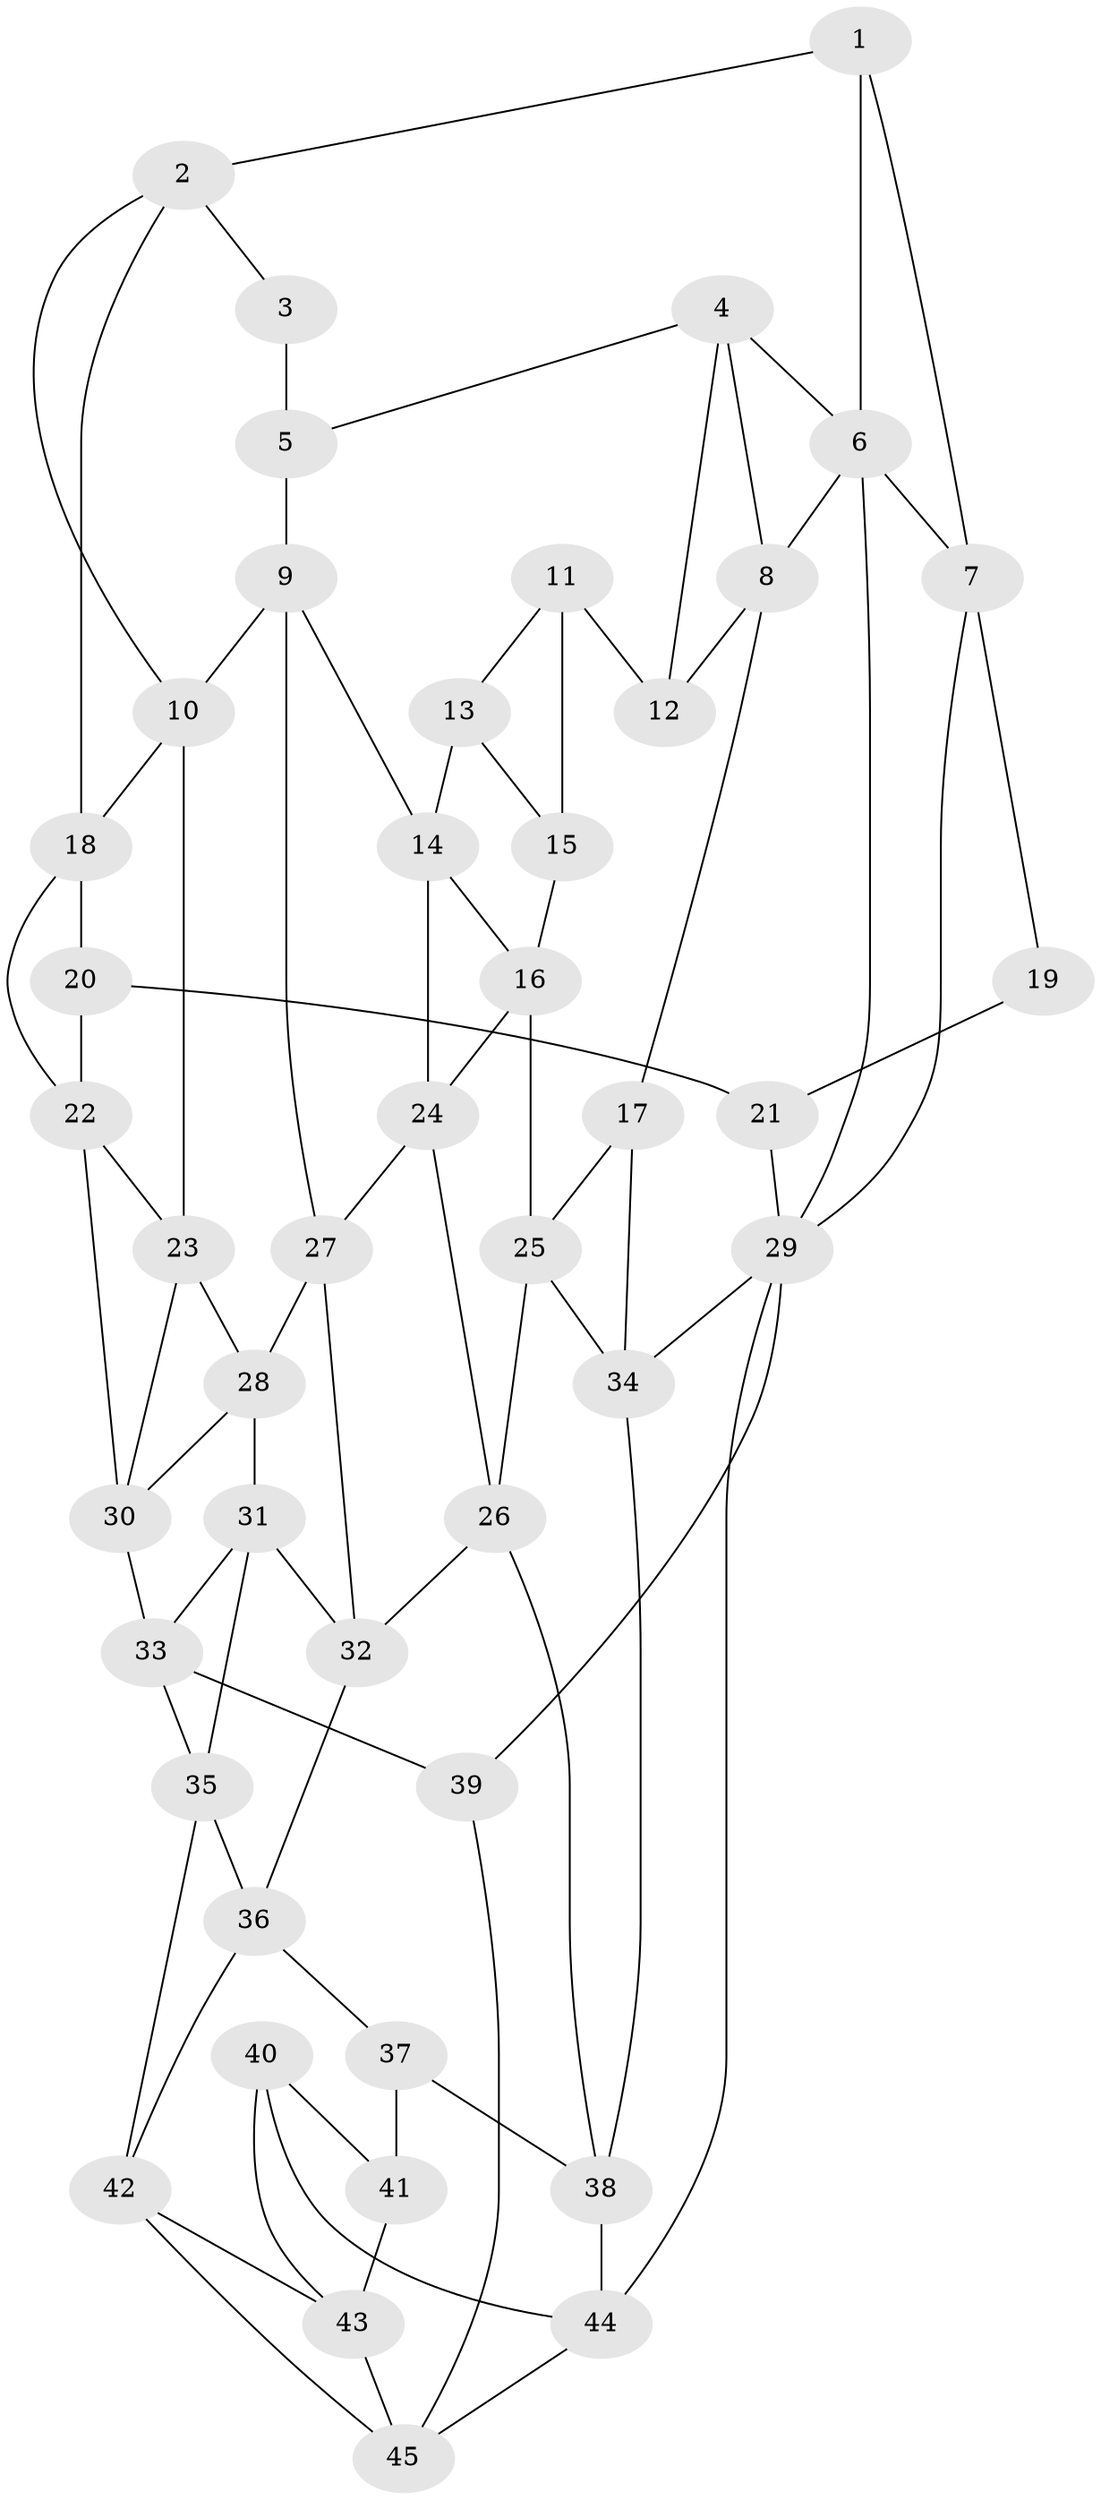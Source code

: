 // original degree distribution, {3: 0.05813953488372093, 6: 0.29069767441860467, 5: 0.4069767441860465, 4: 0.2441860465116279}
// Generated by graph-tools (version 1.1) at 2025/27/03/09/25 03:27:08]
// undirected, 45 vertices, 83 edges
graph export_dot {
graph [start="1"]
  node [color=gray90,style=filled];
  1;
  2;
  3;
  4;
  5;
  6;
  7;
  8;
  9;
  10;
  11;
  12;
  13;
  14;
  15;
  16;
  17;
  18;
  19;
  20;
  21;
  22;
  23;
  24;
  25;
  26;
  27;
  28;
  29;
  30;
  31;
  32;
  33;
  34;
  35;
  36;
  37;
  38;
  39;
  40;
  41;
  42;
  43;
  44;
  45;
  1 -- 2 [weight=1.0];
  1 -- 6 [weight=1.0];
  1 -- 7 [weight=1.0];
  2 -- 3 [weight=1.0];
  2 -- 10 [weight=1.0];
  2 -- 18 [weight=1.0];
  3 -- 5 [weight=2.0];
  4 -- 5 [weight=1.0];
  4 -- 6 [weight=1.0];
  4 -- 8 [weight=1.0];
  4 -- 12 [weight=1.0];
  5 -- 9 [weight=1.0];
  6 -- 7 [weight=1.0];
  6 -- 8 [weight=1.0];
  6 -- 29 [weight=1.0];
  7 -- 19 [weight=1.0];
  7 -- 29 [weight=1.0];
  8 -- 12 [weight=1.0];
  8 -- 17 [weight=1.0];
  9 -- 10 [weight=1.0];
  9 -- 14 [weight=1.0];
  9 -- 27 [weight=1.0];
  10 -- 18 [weight=1.0];
  10 -- 23 [weight=1.0];
  11 -- 12 [weight=1.0];
  11 -- 13 [weight=1.0];
  11 -- 15 [weight=2.0];
  13 -- 14 [weight=1.0];
  13 -- 15 [weight=1.0];
  14 -- 16 [weight=1.0];
  14 -- 24 [weight=1.0];
  15 -- 16 [weight=1.0];
  16 -- 24 [weight=1.0];
  16 -- 25 [weight=1.0];
  17 -- 25 [weight=1.0];
  17 -- 34 [weight=1.0];
  18 -- 20 [weight=1.0];
  18 -- 22 [weight=1.0];
  19 -- 21 [weight=2.0];
  20 -- 21 [weight=1.0];
  20 -- 22 [weight=1.0];
  21 -- 29 [weight=1.0];
  22 -- 23 [weight=1.0];
  22 -- 30 [weight=1.0];
  23 -- 28 [weight=1.0];
  23 -- 30 [weight=1.0];
  24 -- 26 [weight=1.0];
  24 -- 27 [weight=1.0];
  25 -- 26 [weight=1.0];
  25 -- 34 [weight=1.0];
  26 -- 32 [weight=1.0];
  26 -- 38 [weight=1.0];
  27 -- 28 [weight=1.0];
  27 -- 32 [weight=1.0];
  28 -- 30 [weight=1.0];
  28 -- 31 [weight=1.0];
  29 -- 34 [weight=1.0];
  29 -- 39 [weight=1.0];
  29 -- 44 [weight=1.0];
  30 -- 33 [weight=1.0];
  31 -- 32 [weight=1.0];
  31 -- 33 [weight=1.0];
  31 -- 35 [weight=1.0];
  32 -- 36 [weight=1.0];
  33 -- 35 [weight=1.0];
  33 -- 39 [weight=1.0];
  34 -- 38 [weight=1.0];
  35 -- 36 [weight=1.0];
  35 -- 42 [weight=1.0];
  36 -- 37 [weight=1.0];
  36 -- 42 [weight=1.0];
  37 -- 38 [weight=1.0];
  37 -- 41 [weight=2.0];
  38 -- 44 [weight=1.0];
  39 -- 45 [weight=1.0];
  40 -- 41 [weight=1.0];
  40 -- 43 [weight=1.0];
  40 -- 44 [weight=1.0];
  41 -- 43 [weight=1.0];
  42 -- 43 [weight=1.0];
  42 -- 45 [weight=1.0];
  43 -- 45 [weight=1.0];
  44 -- 45 [weight=1.0];
}
